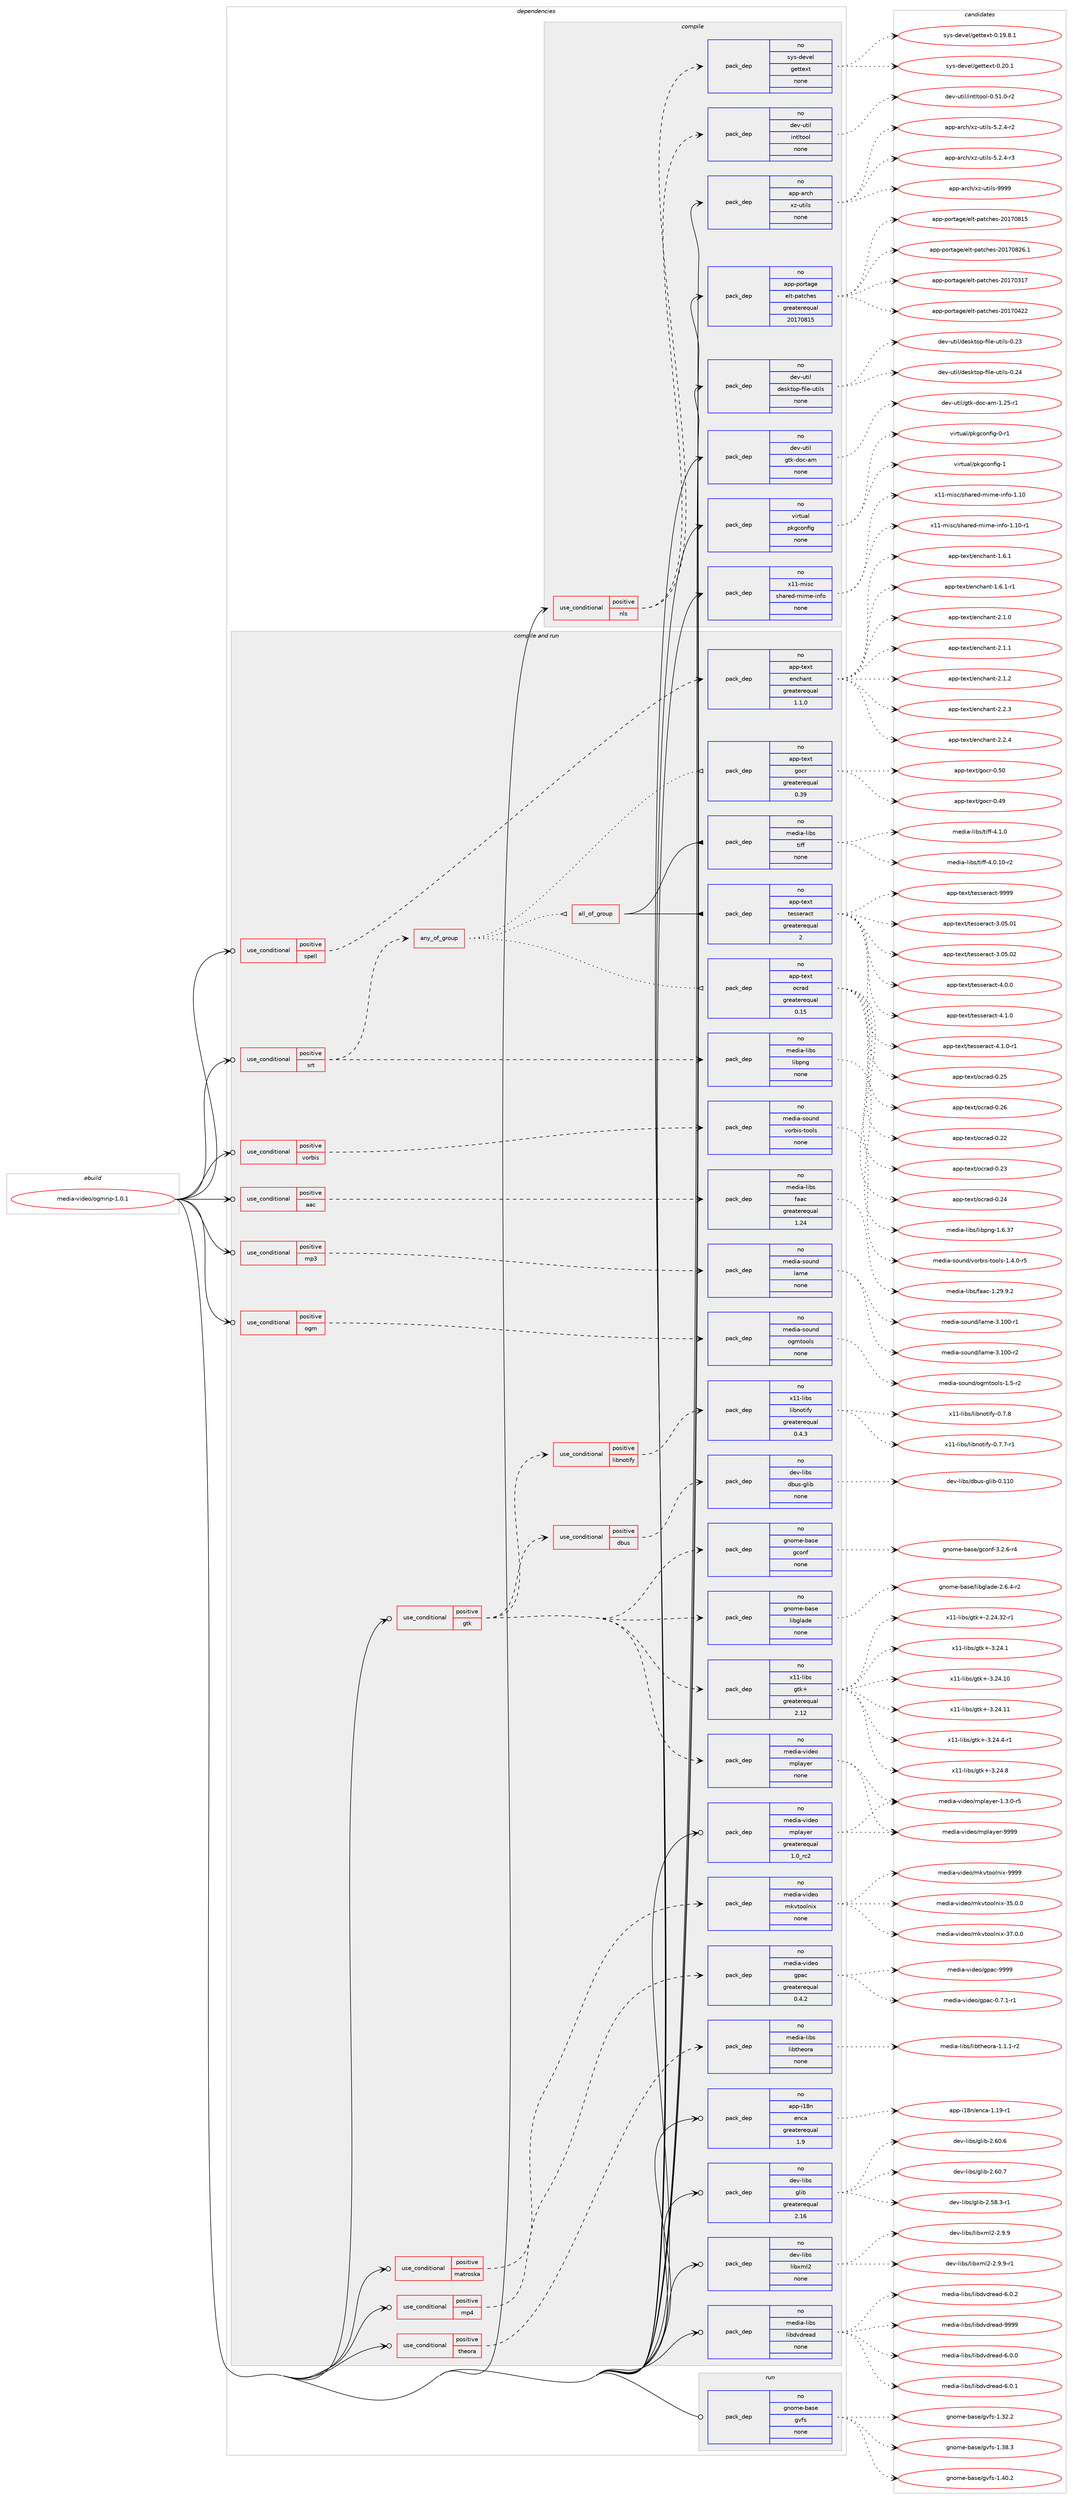 digraph prolog {

# *************
# Graph options
# *************

newrank=true;
concentrate=true;
compound=true;
graph [rankdir=LR,fontname=Helvetica,fontsize=10,ranksep=1.5];#, ranksep=2.5, nodesep=0.2];
edge  [arrowhead=vee];
node  [fontname=Helvetica,fontsize=10];

# **********
# The ebuild
# **********

subgraph cluster_leftcol {
color=gray;
rank=same;
label=<<i>ebuild</i>>;
id [label="media-video/ogmrip-1.0.1", color=red, width=4, href="../media-video/ogmrip-1.0.1.svg"];
}

# ****************
# The dependencies
# ****************

subgraph cluster_midcol {
color=gray;
label=<<i>dependencies</i>>;
subgraph cluster_compile {
fillcolor="#eeeeee";
style=filled;
label=<<i>compile</i>>;
subgraph cond196959 {
dependency809448 [label=<<TABLE BORDER="0" CELLBORDER="1" CELLSPACING="0" CELLPADDING="4"><TR><TD ROWSPAN="3" CELLPADDING="10">use_conditional</TD></TR><TR><TD>positive</TD></TR><TR><TD>nls</TD></TR></TABLE>>, shape=none, color=red];
subgraph pack598377 {
dependency809449 [label=<<TABLE BORDER="0" CELLBORDER="1" CELLSPACING="0" CELLPADDING="4" WIDTH="220"><TR><TD ROWSPAN="6" CELLPADDING="30">pack_dep</TD></TR><TR><TD WIDTH="110">no</TD></TR><TR><TD>sys-devel</TD></TR><TR><TD>gettext</TD></TR><TR><TD>none</TD></TR><TR><TD></TD></TR></TABLE>>, shape=none, color=blue];
}
dependency809448:e -> dependency809449:w [weight=20,style="dashed",arrowhead="vee"];
subgraph pack598378 {
dependency809450 [label=<<TABLE BORDER="0" CELLBORDER="1" CELLSPACING="0" CELLPADDING="4" WIDTH="220"><TR><TD ROWSPAN="6" CELLPADDING="30">pack_dep</TD></TR><TR><TD WIDTH="110">no</TD></TR><TR><TD>dev-util</TD></TR><TR><TD>intltool</TD></TR><TR><TD>none</TD></TR><TR><TD></TD></TR></TABLE>>, shape=none, color=blue];
}
dependency809448:e -> dependency809450:w [weight=20,style="dashed",arrowhead="vee"];
}
id:e -> dependency809448:w [weight=20,style="solid",arrowhead="vee"];
subgraph pack598379 {
dependency809451 [label=<<TABLE BORDER="0" CELLBORDER="1" CELLSPACING="0" CELLPADDING="4" WIDTH="220"><TR><TD ROWSPAN="6" CELLPADDING="30">pack_dep</TD></TR><TR><TD WIDTH="110">no</TD></TR><TR><TD>app-arch</TD></TR><TR><TD>xz-utils</TD></TR><TR><TD>none</TD></TR><TR><TD></TD></TR></TABLE>>, shape=none, color=blue];
}
id:e -> dependency809451:w [weight=20,style="solid",arrowhead="vee"];
subgraph pack598380 {
dependency809452 [label=<<TABLE BORDER="0" CELLBORDER="1" CELLSPACING="0" CELLPADDING="4" WIDTH="220"><TR><TD ROWSPAN="6" CELLPADDING="30">pack_dep</TD></TR><TR><TD WIDTH="110">no</TD></TR><TR><TD>app-portage</TD></TR><TR><TD>elt-patches</TD></TR><TR><TD>greaterequal</TD></TR><TR><TD>20170815</TD></TR></TABLE>>, shape=none, color=blue];
}
id:e -> dependency809452:w [weight=20,style="solid",arrowhead="vee"];
subgraph pack598381 {
dependency809453 [label=<<TABLE BORDER="0" CELLBORDER="1" CELLSPACING="0" CELLPADDING="4" WIDTH="220"><TR><TD ROWSPAN="6" CELLPADDING="30">pack_dep</TD></TR><TR><TD WIDTH="110">no</TD></TR><TR><TD>dev-util</TD></TR><TR><TD>desktop-file-utils</TD></TR><TR><TD>none</TD></TR><TR><TD></TD></TR></TABLE>>, shape=none, color=blue];
}
id:e -> dependency809453:w [weight=20,style="solid",arrowhead="vee"];
subgraph pack598382 {
dependency809454 [label=<<TABLE BORDER="0" CELLBORDER="1" CELLSPACING="0" CELLPADDING="4" WIDTH="220"><TR><TD ROWSPAN="6" CELLPADDING="30">pack_dep</TD></TR><TR><TD WIDTH="110">no</TD></TR><TR><TD>dev-util</TD></TR><TR><TD>gtk-doc-am</TD></TR><TR><TD>none</TD></TR><TR><TD></TD></TR></TABLE>>, shape=none, color=blue];
}
id:e -> dependency809454:w [weight=20,style="solid",arrowhead="vee"];
subgraph pack598383 {
dependency809455 [label=<<TABLE BORDER="0" CELLBORDER="1" CELLSPACING="0" CELLPADDING="4" WIDTH="220"><TR><TD ROWSPAN="6" CELLPADDING="30">pack_dep</TD></TR><TR><TD WIDTH="110">no</TD></TR><TR><TD>virtual</TD></TR><TR><TD>pkgconfig</TD></TR><TR><TD>none</TD></TR><TR><TD></TD></TR></TABLE>>, shape=none, color=blue];
}
id:e -> dependency809455:w [weight=20,style="solid",arrowhead="vee"];
subgraph pack598384 {
dependency809456 [label=<<TABLE BORDER="0" CELLBORDER="1" CELLSPACING="0" CELLPADDING="4" WIDTH="220"><TR><TD ROWSPAN="6" CELLPADDING="30">pack_dep</TD></TR><TR><TD WIDTH="110">no</TD></TR><TR><TD>x11-misc</TD></TR><TR><TD>shared-mime-info</TD></TR><TR><TD>none</TD></TR><TR><TD></TD></TR></TABLE>>, shape=none, color=blue];
}
id:e -> dependency809456:w [weight=20,style="solid",arrowhead="vee"];
}
subgraph cluster_compileandrun {
fillcolor="#eeeeee";
style=filled;
label=<<i>compile and run</i>>;
subgraph cond196960 {
dependency809457 [label=<<TABLE BORDER="0" CELLBORDER="1" CELLSPACING="0" CELLPADDING="4"><TR><TD ROWSPAN="3" CELLPADDING="10">use_conditional</TD></TR><TR><TD>positive</TD></TR><TR><TD>aac</TD></TR></TABLE>>, shape=none, color=red];
subgraph pack598385 {
dependency809458 [label=<<TABLE BORDER="0" CELLBORDER="1" CELLSPACING="0" CELLPADDING="4" WIDTH="220"><TR><TD ROWSPAN="6" CELLPADDING="30">pack_dep</TD></TR><TR><TD WIDTH="110">no</TD></TR><TR><TD>media-libs</TD></TR><TR><TD>faac</TD></TR><TR><TD>greaterequal</TD></TR><TR><TD>1.24</TD></TR></TABLE>>, shape=none, color=blue];
}
dependency809457:e -> dependency809458:w [weight=20,style="dashed",arrowhead="vee"];
}
id:e -> dependency809457:w [weight=20,style="solid",arrowhead="odotvee"];
subgraph cond196961 {
dependency809459 [label=<<TABLE BORDER="0" CELLBORDER="1" CELLSPACING="0" CELLPADDING="4"><TR><TD ROWSPAN="3" CELLPADDING="10">use_conditional</TD></TR><TR><TD>positive</TD></TR><TR><TD>gtk</TD></TR></TABLE>>, shape=none, color=red];
subgraph pack598386 {
dependency809460 [label=<<TABLE BORDER="0" CELLBORDER="1" CELLSPACING="0" CELLPADDING="4" WIDTH="220"><TR><TD ROWSPAN="6" CELLPADDING="30">pack_dep</TD></TR><TR><TD WIDTH="110">no</TD></TR><TR><TD>x11-libs</TD></TR><TR><TD>gtk+</TD></TR><TR><TD>greaterequal</TD></TR><TR><TD>2.12</TD></TR></TABLE>>, shape=none, color=blue];
}
dependency809459:e -> dependency809460:w [weight=20,style="dashed",arrowhead="vee"];
subgraph pack598387 {
dependency809461 [label=<<TABLE BORDER="0" CELLBORDER="1" CELLSPACING="0" CELLPADDING="4" WIDTH="220"><TR><TD ROWSPAN="6" CELLPADDING="30">pack_dep</TD></TR><TR><TD WIDTH="110">no</TD></TR><TR><TD>gnome-base</TD></TR><TR><TD>libglade</TD></TR><TR><TD>none</TD></TR><TR><TD></TD></TR></TABLE>>, shape=none, color=blue];
}
dependency809459:e -> dependency809461:w [weight=20,style="dashed",arrowhead="vee"];
subgraph pack598388 {
dependency809462 [label=<<TABLE BORDER="0" CELLBORDER="1" CELLSPACING="0" CELLPADDING="4" WIDTH="220"><TR><TD ROWSPAN="6" CELLPADDING="30">pack_dep</TD></TR><TR><TD WIDTH="110">no</TD></TR><TR><TD>gnome-base</TD></TR><TR><TD>gconf</TD></TR><TR><TD>none</TD></TR><TR><TD></TD></TR></TABLE>>, shape=none, color=blue];
}
dependency809459:e -> dependency809462:w [weight=20,style="dashed",arrowhead="vee"];
subgraph cond196962 {
dependency809463 [label=<<TABLE BORDER="0" CELLBORDER="1" CELLSPACING="0" CELLPADDING="4"><TR><TD ROWSPAN="3" CELLPADDING="10">use_conditional</TD></TR><TR><TD>positive</TD></TR><TR><TD>dbus</TD></TR></TABLE>>, shape=none, color=red];
subgraph pack598389 {
dependency809464 [label=<<TABLE BORDER="0" CELLBORDER="1" CELLSPACING="0" CELLPADDING="4" WIDTH="220"><TR><TD ROWSPAN="6" CELLPADDING="30">pack_dep</TD></TR><TR><TD WIDTH="110">no</TD></TR><TR><TD>dev-libs</TD></TR><TR><TD>dbus-glib</TD></TR><TR><TD>none</TD></TR><TR><TD></TD></TR></TABLE>>, shape=none, color=blue];
}
dependency809463:e -> dependency809464:w [weight=20,style="dashed",arrowhead="vee"];
}
dependency809459:e -> dependency809463:w [weight=20,style="dashed",arrowhead="vee"];
subgraph cond196963 {
dependency809465 [label=<<TABLE BORDER="0" CELLBORDER="1" CELLSPACING="0" CELLPADDING="4"><TR><TD ROWSPAN="3" CELLPADDING="10">use_conditional</TD></TR><TR><TD>positive</TD></TR><TR><TD>libnotify</TD></TR></TABLE>>, shape=none, color=red];
subgraph pack598390 {
dependency809466 [label=<<TABLE BORDER="0" CELLBORDER="1" CELLSPACING="0" CELLPADDING="4" WIDTH="220"><TR><TD ROWSPAN="6" CELLPADDING="30">pack_dep</TD></TR><TR><TD WIDTH="110">no</TD></TR><TR><TD>x11-libs</TD></TR><TR><TD>libnotify</TD></TR><TR><TD>greaterequal</TD></TR><TR><TD>0.4.3</TD></TR></TABLE>>, shape=none, color=blue];
}
dependency809465:e -> dependency809466:w [weight=20,style="dashed",arrowhead="vee"];
}
dependency809459:e -> dependency809465:w [weight=20,style="dashed",arrowhead="vee"];
subgraph pack598391 {
dependency809467 [label=<<TABLE BORDER="0" CELLBORDER="1" CELLSPACING="0" CELLPADDING="4" WIDTH="220"><TR><TD ROWSPAN="6" CELLPADDING="30">pack_dep</TD></TR><TR><TD WIDTH="110">no</TD></TR><TR><TD>media-video</TD></TR><TR><TD>mplayer</TD></TR><TR><TD>none</TD></TR><TR><TD></TD></TR></TABLE>>, shape=none, color=blue];
}
dependency809459:e -> dependency809467:w [weight=20,style="dashed",arrowhead="vee"];
}
id:e -> dependency809459:w [weight=20,style="solid",arrowhead="odotvee"];
subgraph cond196964 {
dependency809468 [label=<<TABLE BORDER="0" CELLBORDER="1" CELLSPACING="0" CELLPADDING="4"><TR><TD ROWSPAN="3" CELLPADDING="10">use_conditional</TD></TR><TR><TD>positive</TD></TR><TR><TD>matroska</TD></TR></TABLE>>, shape=none, color=red];
subgraph pack598392 {
dependency809469 [label=<<TABLE BORDER="0" CELLBORDER="1" CELLSPACING="0" CELLPADDING="4" WIDTH="220"><TR><TD ROWSPAN="6" CELLPADDING="30">pack_dep</TD></TR><TR><TD WIDTH="110">no</TD></TR><TR><TD>media-video</TD></TR><TR><TD>mkvtoolnix</TD></TR><TR><TD>none</TD></TR><TR><TD></TD></TR></TABLE>>, shape=none, color=blue];
}
dependency809468:e -> dependency809469:w [weight=20,style="dashed",arrowhead="vee"];
}
id:e -> dependency809468:w [weight=20,style="solid",arrowhead="odotvee"];
subgraph cond196965 {
dependency809470 [label=<<TABLE BORDER="0" CELLBORDER="1" CELLSPACING="0" CELLPADDING="4"><TR><TD ROWSPAN="3" CELLPADDING="10">use_conditional</TD></TR><TR><TD>positive</TD></TR><TR><TD>mp3</TD></TR></TABLE>>, shape=none, color=red];
subgraph pack598393 {
dependency809471 [label=<<TABLE BORDER="0" CELLBORDER="1" CELLSPACING="0" CELLPADDING="4" WIDTH="220"><TR><TD ROWSPAN="6" CELLPADDING="30">pack_dep</TD></TR><TR><TD WIDTH="110">no</TD></TR><TR><TD>media-sound</TD></TR><TR><TD>lame</TD></TR><TR><TD>none</TD></TR><TR><TD></TD></TR></TABLE>>, shape=none, color=blue];
}
dependency809470:e -> dependency809471:w [weight=20,style="dashed",arrowhead="vee"];
}
id:e -> dependency809470:w [weight=20,style="solid",arrowhead="odotvee"];
subgraph cond196966 {
dependency809472 [label=<<TABLE BORDER="0" CELLBORDER="1" CELLSPACING="0" CELLPADDING="4"><TR><TD ROWSPAN="3" CELLPADDING="10">use_conditional</TD></TR><TR><TD>positive</TD></TR><TR><TD>mp4</TD></TR></TABLE>>, shape=none, color=red];
subgraph pack598394 {
dependency809473 [label=<<TABLE BORDER="0" CELLBORDER="1" CELLSPACING="0" CELLPADDING="4" WIDTH="220"><TR><TD ROWSPAN="6" CELLPADDING="30">pack_dep</TD></TR><TR><TD WIDTH="110">no</TD></TR><TR><TD>media-video</TD></TR><TR><TD>gpac</TD></TR><TR><TD>greaterequal</TD></TR><TR><TD>0.4.2</TD></TR></TABLE>>, shape=none, color=blue];
}
dependency809472:e -> dependency809473:w [weight=20,style="dashed",arrowhead="vee"];
}
id:e -> dependency809472:w [weight=20,style="solid",arrowhead="odotvee"];
subgraph cond196967 {
dependency809474 [label=<<TABLE BORDER="0" CELLBORDER="1" CELLSPACING="0" CELLPADDING="4"><TR><TD ROWSPAN="3" CELLPADDING="10">use_conditional</TD></TR><TR><TD>positive</TD></TR><TR><TD>ogm</TD></TR></TABLE>>, shape=none, color=red];
subgraph pack598395 {
dependency809475 [label=<<TABLE BORDER="0" CELLBORDER="1" CELLSPACING="0" CELLPADDING="4" WIDTH="220"><TR><TD ROWSPAN="6" CELLPADDING="30">pack_dep</TD></TR><TR><TD WIDTH="110">no</TD></TR><TR><TD>media-sound</TD></TR><TR><TD>ogmtools</TD></TR><TR><TD>none</TD></TR><TR><TD></TD></TR></TABLE>>, shape=none, color=blue];
}
dependency809474:e -> dependency809475:w [weight=20,style="dashed",arrowhead="vee"];
}
id:e -> dependency809474:w [weight=20,style="solid",arrowhead="odotvee"];
subgraph cond196968 {
dependency809476 [label=<<TABLE BORDER="0" CELLBORDER="1" CELLSPACING="0" CELLPADDING="4"><TR><TD ROWSPAN="3" CELLPADDING="10">use_conditional</TD></TR><TR><TD>positive</TD></TR><TR><TD>spell</TD></TR></TABLE>>, shape=none, color=red];
subgraph pack598396 {
dependency809477 [label=<<TABLE BORDER="0" CELLBORDER="1" CELLSPACING="0" CELLPADDING="4" WIDTH="220"><TR><TD ROWSPAN="6" CELLPADDING="30">pack_dep</TD></TR><TR><TD WIDTH="110">no</TD></TR><TR><TD>app-text</TD></TR><TR><TD>enchant</TD></TR><TR><TD>greaterequal</TD></TR><TR><TD>1.1.0</TD></TR></TABLE>>, shape=none, color=blue];
}
dependency809476:e -> dependency809477:w [weight=20,style="dashed",arrowhead="vee"];
}
id:e -> dependency809476:w [weight=20,style="solid",arrowhead="odotvee"];
subgraph cond196969 {
dependency809478 [label=<<TABLE BORDER="0" CELLBORDER="1" CELLSPACING="0" CELLPADDING="4"><TR><TD ROWSPAN="3" CELLPADDING="10">use_conditional</TD></TR><TR><TD>positive</TD></TR><TR><TD>srt</TD></TR></TABLE>>, shape=none, color=red];
subgraph any13664 {
dependency809479 [label=<<TABLE BORDER="0" CELLBORDER="1" CELLSPACING="0" CELLPADDING="4"><TR><TD CELLPADDING="10">any_of_group</TD></TR></TABLE>>, shape=none, color=red];subgraph all451 {
dependency809480 [label=<<TABLE BORDER="0" CELLBORDER="1" CELLSPACING="0" CELLPADDING="4"><TR><TD CELLPADDING="10">all_of_group</TD></TR></TABLE>>, shape=none, color=red];subgraph pack598397 {
dependency809481 [label=<<TABLE BORDER="0" CELLBORDER="1" CELLSPACING="0" CELLPADDING="4" WIDTH="220"><TR><TD ROWSPAN="6" CELLPADDING="30">pack_dep</TD></TR><TR><TD WIDTH="110">no</TD></TR><TR><TD>app-text</TD></TR><TR><TD>tesseract</TD></TR><TR><TD>greaterequal</TD></TR><TR><TD>2</TD></TR></TABLE>>, shape=none, color=blue];
}
dependency809480:e -> dependency809481:w [weight=20,style="solid",arrowhead="inv"];
subgraph pack598398 {
dependency809482 [label=<<TABLE BORDER="0" CELLBORDER="1" CELLSPACING="0" CELLPADDING="4" WIDTH="220"><TR><TD ROWSPAN="6" CELLPADDING="30">pack_dep</TD></TR><TR><TD WIDTH="110">no</TD></TR><TR><TD>media-libs</TD></TR><TR><TD>tiff</TD></TR><TR><TD>none</TD></TR><TR><TD></TD></TR></TABLE>>, shape=none, color=blue];
}
dependency809480:e -> dependency809482:w [weight=20,style="solid",arrowhead="inv"];
}
dependency809479:e -> dependency809480:w [weight=20,style="dotted",arrowhead="oinv"];
subgraph pack598399 {
dependency809483 [label=<<TABLE BORDER="0" CELLBORDER="1" CELLSPACING="0" CELLPADDING="4" WIDTH="220"><TR><TD ROWSPAN="6" CELLPADDING="30">pack_dep</TD></TR><TR><TD WIDTH="110">no</TD></TR><TR><TD>app-text</TD></TR><TR><TD>gocr</TD></TR><TR><TD>greaterequal</TD></TR><TR><TD>0.39</TD></TR></TABLE>>, shape=none, color=blue];
}
dependency809479:e -> dependency809483:w [weight=20,style="dotted",arrowhead="oinv"];
subgraph pack598400 {
dependency809484 [label=<<TABLE BORDER="0" CELLBORDER="1" CELLSPACING="0" CELLPADDING="4" WIDTH="220"><TR><TD ROWSPAN="6" CELLPADDING="30">pack_dep</TD></TR><TR><TD WIDTH="110">no</TD></TR><TR><TD>app-text</TD></TR><TR><TD>ocrad</TD></TR><TR><TD>greaterequal</TD></TR><TR><TD>0.15</TD></TR></TABLE>>, shape=none, color=blue];
}
dependency809479:e -> dependency809484:w [weight=20,style="dotted",arrowhead="oinv"];
}
dependency809478:e -> dependency809479:w [weight=20,style="dashed",arrowhead="vee"];
subgraph pack598401 {
dependency809485 [label=<<TABLE BORDER="0" CELLBORDER="1" CELLSPACING="0" CELLPADDING="4" WIDTH="220"><TR><TD ROWSPAN="6" CELLPADDING="30">pack_dep</TD></TR><TR><TD WIDTH="110">no</TD></TR><TR><TD>media-libs</TD></TR><TR><TD>libpng</TD></TR><TR><TD>none</TD></TR><TR><TD></TD></TR></TABLE>>, shape=none, color=blue];
}
dependency809478:e -> dependency809485:w [weight=20,style="dashed",arrowhead="vee"];
}
id:e -> dependency809478:w [weight=20,style="solid",arrowhead="odotvee"];
subgraph cond196970 {
dependency809486 [label=<<TABLE BORDER="0" CELLBORDER="1" CELLSPACING="0" CELLPADDING="4"><TR><TD ROWSPAN="3" CELLPADDING="10">use_conditional</TD></TR><TR><TD>positive</TD></TR><TR><TD>theora</TD></TR></TABLE>>, shape=none, color=red];
subgraph pack598402 {
dependency809487 [label=<<TABLE BORDER="0" CELLBORDER="1" CELLSPACING="0" CELLPADDING="4" WIDTH="220"><TR><TD ROWSPAN="6" CELLPADDING="30">pack_dep</TD></TR><TR><TD WIDTH="110">no</TD></TR><TR><TD>media-libs</TD></TR><TR><TD>libtheora</TD></TR><TR><TD>none</TD></TR><TR><TD></TD></TR></TABLE>>, shape=none, color=blue];
}
dependency809486:e -> dependency809487:w [weight=20,style="dashed",arrowhead="vee"];
}
id:e -> dependency809486:w [weight=20,style="solid",arrowhead="odotvee"];
subgraph cond196971 {
dependency809488 [label=<<TABLE BORDER="0" CELLBORDER="1" CELLSPACING="0" CELLPADDING="4"><TR><TD ROWSPAN="3" CELLPADDING="10">use_conditional</TD></TR><TR><TD>positive</TD></TR><TR><TD>vorbis</TD></TR></TABLE>>, shape=none, color=red];
subgraph pack598403 {
dependency809489 [label=<<TABLE BORDER="0" CELLBORDER="1" CELLSPACING="0" CELLPADDING="4" WIDTH="220"><TR><TD ROWSPAN="6" CELLPADDING="30">pack_dep</TD></TR><TR><TD WIDTH="110">no</TD></TR><TR><TD>media-sound</TD></TR><TR><TD>vorbis-tools</TD></TR><TR><TD>none</TD></TR><TR><TD></TD></TR></TABLE>>, shape=none, color=blue];
}
dependency809488:e -> dependency809489:w [weight=20,style="dashed",arrowhead="vee"];
}
id:e -> dependency809488:w [weight=20,style="solid",arrowhead="odotvee"];
subgraph pack598404 {
dependency809490 [label=<<TABLE BORDER="0" CELLBORDER="1" CELLSPACING="0" CELLPADDING="4" WIDTH="220"><TR><TD ROWSPAN="6" CELLPADDING="30">pack_dep</TD></TR><TR><TD WIDTH="110">no</TD></TR><TR><TD>app-i18n</TD></TR><TR><TD>enca</TD></TR><TR><TD>greaterequal</TD></TR><TR><TD>1.9</TD></TR></TABLE>>, shape=none, color=blue];
}
id:e -> dependency809490:w [weight=20,style="solid",arrowhead="odotvee"];
subgraph pack598405 {
dependency809491 [label=<<TABLE BORDER="0" CELLBORDER="1" CELLSPACING="0" CELLPADDING="4" WIDTH="220"><TR><TD ROWSPAN="6" CELLPADDING="30">pack_dep</TD></TR><TR><TD WIDTH="110">no</TD></TR><TR><TD>dev-libs</TD></TR><TR><TD>glib</TD></TR><TR><TD>greaterequal</TD></TR><TR><TD>2.16</TD></TR></TABLE>>, shape=none, color=blue];
}
id:e -> dependency809491:w [weight=20,style="solid",arrowhead="odotvee"];
subgraph pack598406 {
dependency809492 [label=<<TABLE BORDER="0" CELLBORDER="1" CELLSPACING="0" CELLPADDING="4" WIDTH="220"><TR><TD ROWSPAN="6" CELLPADDING="30">pack_dep</TD></TR><TR><TD WIDTH="110">no</TD></TR><TR><TD>dev-libs</TD></TR><TR><TD>libxml2</TD></TR><TR><TD>none</TD></TR><TR><TD></TD></TR></TABLE>>, shape=none, color=blue];
}
id:e -> dependency809492:w [weight=20,style="solid",arrowhead="odotvee"];
subgraph pack598407 {
dependency809493 [label=<<TABLE BORDER="0" CELLBORDER="1" CELLSPACING="0" CELLPADDING="4" WIDTH="220"><TR><TD ROWSPAN="6" CELLPADDING="30">pack_dep</TD></TR><TR><TD WIDTH="110">no</TD></TR><TR><TD>media-libs</TD></TR><TR><TD>libdvdread</TD></TR><TR><TD>none</TD></TR><TR><TD></TD></TR></TABLE>>, shape=none, color=blue];
}
id:e -> dependency809493:w [weight=20,style="solid",arrowhead="odotvee"];
subgraph pack598408 {
dependency809494 [label=<<TABLE BORDER="0" CELLBORDER="1" CELLSPACING="0" CELLPADDING="4" WIDTH="220"><TR><TD ROWSPAN="6" CELLPADDING="30">pack_dep</TD></TR><TR><TD WIDTH="110">no</TD></TR><TR><TD>media-video</TD></TR><TR><TD>mplayer</TD></TR><TR><TD>greaterequal</TD></TR><TR><TD>1.0_rc2</TD></TR></TABLE>>, shape=none, color=blue];
}
id:e -> dependency809494:w [weight=20,style="solid",arrowhead="odotvee"];
}
subgraph cluster_run {
fillcolor="#eeeeee";
style=filled;
label=<<i>run</i>>;
subgraph pack598409 {
dependency809495 [label=<<TABLE BORDER="0" CELLBORDER="1" CELLSPACING="0" CELLPADDING="4" WIDTH="220"><TR><TD ROWSPAN="6" CELLPADDING="30">pack_dep</TD></TR><TR><TD WIDTH="110">no</TD></TR><TR><TD>gnome-base</TD></TR><TR><TD>gvfs</TD></TR><TR><TD>none</TD></TR><TR><TD></TD></TR></TABLE>>, shape=none, color=blue];
}
id:e -> dependency809495:w [weight=20,style="solid",arrowhead="odot"];
}
}

# **************
# The candidates
# **************

subgraph cluster_choices {
rank=same;
color=gray;
label=<<i>candidates</i>>;

subgraph choice598377 {
color=black;
nodesep=1;
choice1151211154510010111810110847103101116116101120116454846495746564649 [label="sys-devel/gettext-0.19.8.1", color=red, width=4,href="../sys-devel/gettext-0.19.8.1.svg"];
choice115121115451001011181011084710310111611610112011645484650484649 [label="sys-devel/gettext-0.20.1", color=red, width=4,href="../sys-devel/gettext-0.20.1.svg"];
dependency809449:e -> choice1151211154510010111810110847103101116116101120116454846495746564649:w [style=dotted,weight="100"];
dependency809449:e -> choice115121115451001011181011084710310111611610112011645484650484649:w [style=dotted,weight="100"];
}
subgraph choice598378 {
color=black;
nodesep=1;
choice1001011184511711610510847105110116108116111111108454846534946484511450 [label="dev-util/intltool-0.51.0-r2", color=red, width=4,href="../dev-util/intltool-0.51.0-r2.svg"];
dependency809450:e -> choice1001011184511711610510847105110116108116111111108454846534946484511450:w [style=dotted,weight="100"];
}
subgraph choice598379 {
color=black;
nodesep=1;
choice9711211245971149910447120122451171161051081154553465046524511450 [label="app-arch/xz-utils-5.2.4-r2", color=red, width=4,href="../app-arch/xz-utils-5.2.4-r2.svg"];
choice9711211245971149910447120122451171161051081154553465046524511451 [label="app-arch/xz-utils-5.2.4-r3", color=red, width=4,href="../app-arch/xz-utils-5.2.4-r3.svg"];
choice9711211245971149910447120122451171161051081154557575757 [label="app-arch/xz-utils-9999", color=red, width=4,href="../app-arch/xz-utils-9999.svg"];
dependency809451:e -> choice9711211245971149910447120122451171161051081154553465046524511450:w [style=dotted,weight="100"];
dependency809451:e -> choice9711211245971149910447120122451171161051081154553465046524511451:w [style=dotted,weight="100"];
dependency809451:e -> choice9711211245971149910447120122451171161051081154557575757:w [style=dotted,weight="100"];
}
subgraph choice598380 {
color=black;
nodesep=1;
choice97112112451121111141169710310147101108116451129711699104101115455048495548514955 [label="app-portage/elt-patches-20170317", color=red, width=4,href="../app-portage/elt-patches-20170317.svg"];
choice97112112451121111141169710310147101108116451129711699104101115455048495548525050 [label="app-portage/elt-patches-20170422", color=red, width=4,href="../app-portage/elt-patches-20170422.svg"];
choice97112112451121111141169710310147101108116451129711699104101115455048495548564953 [label="app-portage/elt-patches-20170815", color=red, width=4,href="../app-portage/elt-patches-20170815.svg"];
choice971121124511211111411697103101471011081164511297116991041011154550484955485650544649 [label="app-portage/elt-patches-20170826.1", color=red, width=4,href="../app-portage/elt-patches-20170826.1.svg"];
dependency809452:e -> choice97112112451121111141169710310147101108116451129711699104101115455048495548514955:w [style=dotted,weight="100"];
dependency809452:e -> choice97112112451121111141169710310147101108116451129711699104101115455048495548525050:w [style=dotted,weight="100"];
dependency809452:e -> choice97112112451121111141169710310147101108116451129711699104101115455048495548564953:w [style=dotted,weight="100"];
dependency809452:e -> choice971121124511211111411697103101471011081164511297116991041011154550484955485650544649:w [style=dotted,weight="100"];
}
subgraph choice598381 {
color=black;
nodesep=1;
choice100101118451171161051084710010111510711611111245102105108101451171161051081154548465051 [label="dev-util/desktop-file-utils-0.23", color=red, width=4,href="../dev-util/desktop-file-utils-0.23.svg"];
choice100101118451171161051084710010111510711611111245102105108101451171161051081154548465052 [label="dev-util/desktop-file-utils-0.24", color=red, width=4,href="../dev-util/desktop-file-utils-0.24.svg"];
dependency809453:e -> choice100101118451171161051084710010111510711611111245102105108101451171161051081154548465051:w [style=dotted,weight="100"];
dependency809453:e -> choice100101118451171161051084710010111510711611111245102105108101451171161051081154548465052:w [style=dotted,weight="100"];
}
subgraph choice598382 {
color=black;
nodesep=1;
choice10010111845117116105108471031161074510011199459710945494650534511449 [label="dev-util/gtk-doc-am-1.25-r1", color=red, width=4,href="../dev-util/gtk-doc-am-1.25-r1.svg"];
dependency809454:e -> choice10010111845117116105108471031161074510011199459710945494650534511449:w [style=dotted,weight="100"];
}
subgraph choice598383 {
color=black;
nodesep=1;
choice11810511411611797108471121071039911111010210510345484511449 [label="virtual/pkgconfig-0-r1", color=red, width=4,href="../virtual/pkgconfig-0-r1.svg"];
choice1181051141161179710847112107103991111101021051034549 [label="virtual/pkgconfig-1", color=red, width=4,href="../virtual/pkgconfig-1.svg"];
dependency809455:e -> choice11810511411611797108471121071039911111010210510345484511449:w [style=dotted,weight="100"];
dependency809455:e -> choice1181051141161179710847112107103991111101021051034549:w [style=dotted,weight="100"];
}
subgraph choice598384 {
color=black;
nodesep=1;
choice12049494510910511599471151049711410110045109105109101451051101021114549464948 [label="x11-misc/shared-mime-info-1.10", color=red, width=4,href="../x11-misc/shared-mime-info-1.10.svg"];
choice120494945109105115994711510497114101100451091051091014510511010211145494649484511449 [label="x11-misc/shared-mime-info-1.10-r1", color=red, width=4,href="../x11-misc/shared-mime-info-1.10-r1.svg"];
dependency809456:e -> choice12049494510910511599471151049711410110045109105109101451051101021114549464948:w [style=dotted,weight="100"];
dependency809456:e -> choice120494945109105115994711510497114101100451091051091014510511010211145494649484511449:w [style=dotted,weight="100"];
}
subgraph choice598385 {
color=black;
nodesep=1;
choice10910110010597451081059811547102979799454946505746574650 [label="media-libs/faac-1.29.9.2", color=red, width=4,href="../media-libs/faac-1.29.9.2.svg"];
dependency809458:e -> choice10910110010597451081059811547102979799454946505746574650:w [style=dotted,weight="100"];
}
subgraph choice598386 {
color=black;
nodesep=1;
choice12049494510810598115471031161074345504650524651504511449 [label="x11-libs/gtk+-2.24.32-r1", color=red, width=4,href="../x11-libs/gtk+-2.24.32-r1.svg"];
choice12049494510810598115471031161074345514650524649 [label="x11-libs/gtk+-3.24.1", color=red, width=4,href="../x11-libs/gtk+-3.24.1.svg"];
choice1204949451081059811547103116107434551465052464948 [label="x11-libs/gtk+-3.24.10", color=red, width=4,href="../x11-libs/gtk+-3.24.10.svg"];
choice1204949451081059811547103116107434551465052464949 [label="x11-libs/gtk+-3.24.11", color=red, width=4,href="../x11-libs/gtk+-3.24.11.svg"];
choice120494945108105981154710311610743455146505246524511449 [label="x11-libs/gtk+-3.24.4-r1", color=red, width=4,href="../x11-libs/gtk+-3.24.4-r1.svg"];
choice12049494510810598115471031161074345514650524656 [label="x11-libs/gtk+-3.24.8", color=red, width=4,href="../x11-libs/gtk+-3.24.8.svg"];
dependency809460:e -> choice12049494510810598115471031161074345504650524651504511449:w [style=dotted,weight="100"];
dependency809460:e -> choice12049494510810598115471031161074345514650524649:w [style=dotted,weight="100"];
dependency809460:e -> choice1204949451081059811547103116107434551465052464948:w [style=dotted,weight="100"];
dependency809460:e -> choice1204949451081059811547103116107434551465052464949:w [style=dotted,weight="100"];
dependency809460:e -> choice120494945108105981154710311610743455146505246524511449:w [style=dotted,weight="100"];
dependency809460:e -> choice12049494510810598115471031161074345514650524656:w [style=dotted,weight="100"];
}
subgraph choice598387 {
color=black;
nodesep=1;
choice1031101111091014598971151014710810598103108971001014550465446524511450 [label="gnome-base/libglade-2.6.4-r2", color=red, width=4,href="../gnome-base/libglade-2.6.4-r2.svg"];
dependency809461:e -> choice1031101111091014598971151014710810598103108971001014550465446524511450:w [style=dotted,weight="100"];
}
subgraph choice598388 {
color=black;
nodesep=1;
choice10311011110910145989711510147103991111101024551465046544511452 [label="gnome-base/gconf-3.2.6-r4", color=red, width=4,href="../gnome-base/gconf-3.2.6-r4.svg"];
dependency809462:e -> choice10311011110910145989711510147103991111101024551465046544511452:w [style=dotted,weight="100"];
}
subgraph choice598389 {
color=black;
nodesep=1;
choice100101118451081059811547100981171154510310810598454846494948 [label="dev-libs/dbus-glib-0.110", color=red, width=4,href="../dev-libs/dbus-glib-0.110.svg"];
dependency809464:e -> choice100101118451081059811547100981171154510310810598454846494948:w [style=dotted,weight="100"];
}
subgraph choice598390 {
color=black;
nodesep=1;
choice1204949451081059811547108105981101111161051021214548465546554511449 [label="x11-libs/libnotify-0.7.7-r1", color=red, width=4,href="../x11-libs/libnotify-0.7.7-r1.svg"];
choice120494945108105981154710810598110111116105102121454846554656 [label="x11-libs/libnotify-0.7.8", color=red, width=4,href="../x11-libs/libnotify-0.7.8.svg"];
dependency809466:e -> choice1204949451081059811547108105981101111161051021214548465546554511449:w [style=dotted,weight="100"];
dependency809466:e -> choice120494945108105981154710810598110111116105102121454846554656:w [style=dotted,weight="100"];
}
subgraph choice598391 {
color=black;
nodesep=1;
choice109101100105974511810510010111147109112108971211011144549465146484511453 [label="media-video/mplayer-1.3.0-r5", color=red, width=4,href="../media-video/mplayer-1.3.0-r5.svg"];
choice109101100105974511810510010111147109112108971211011144557575757 [label="media-video/mplayer-9999", color=red, width=4,href="../media-video/mplayer-9999.svg"];
dependency809467:e -> choice109101100105974511810510010111147109112108971211011144549465146484511453:w [style=dotted,weight="100"];
dependency809467:e -> choice109101100105974511810510010111147109112108971211011144557575757:w [style=dotted,weight="100"];
}
subgraph choice598392 {
color=black;
nodesep=1;
choice10910110010597451181051001011114710910711811611111110811010512045515346484648 [label="media-video/mkvtoolnix-35.0.0", color=red, width=4,href="../media-video/mkvtoolnix-35.0.0.svg"];
choice10910110010597451181051001011114710910711811611111110811010512045515546484648 [label="media-video/mkvtoolnix-37.0.0", color=red, width=4,href="../media-video/mkvtoolnix-37.0.0.svg"];
choice1091011001059745118105100101111471091071181161111111081101051204557575757 [label="media-video/mkvtoolnix-9999", color=red, width=4,href="../media-video/mkvtoolnix-9999.svg"];
dependency809469:e -> choice10910110010597451181051001011114710910711811611111110811010512045515346484648:w [style=dotted,weight="100"];
dependency809469:e -> choice10910110010597451181051001011114710910711811611111110811010512045515546484648:w [style=dotted,weight="100"];
dependency809469:e -> choice1091011001059745118105100101111471091071181161111111081101051204557575757:w [style=dotted,weight="100"];
}
subgraph choice598393 {
color=black;
nodesep=1;
choice109101100105974511511111711010047108971091014551464948484511449 [label="media-sound/lame-3.100-r1", color=red, width=4,href="../media-sound/lame-3.100-r1.svg"];
choice109101100105974511511111711010047108971091014551464948484511450 [label="media-sound/lame-3.100-r2", color=red, width=4,href="../media-sound/lame-3.100-r2.svg"];
dependency809471:e -> choice109101100105974511511111711010047108971091014551464948484511449:w [style=dotted,weight="100"];
dependency809471:e -> choice109101100105974511511111711010047108971091014551464948484511450:w [style=dotted,weight="100"];
}
subgraph choice598394 {
color=black;
nodesep=1;
choice10910110010597451181051001011114710311297994548465546494511449 [label="media-video/gpac-0.7.1-r1", color=red, width=4,href="../media-video/gpac-0.7.1-r1.svg"];
choice10910110010597451181051001011114710311297994557575757 [label="media-video/gpac-9999", color=red, width=4,href="../media-video/gpac-9999.svg"];
dependency809473:e -> choice10910110010597451181051001011114710311297994548465546494511449:w [style=dotted,weight="100"];
dependency809473:e -> choice10910110010597451181051001011114710311297994557575757:w [style=dotted,weight="100"];
}
subgraph choice598395 {
color=black;
nodesep=1;
choice109101100105974511511111711010047111103109116111111108115454946534511450 [label="media-sound/ogmtools-1.5-r2", color=red, width=4,href="../media-sound/ogmtools-1.5-r2.svg"];
dependency809475:e -> choice109101100105974511511111711010047111103109116111111108115454946534511450:w [style=dotted,weight="100"];
}
subgraph choice598396 {
color=black;
nodesep=1;
choice9711211245116101120116471011109910497110116454946544649 [label="app-text/enchant-1.6.1", color=red, width=4,href="../app-text/enchant-1.6.1.svg"];
choice97112112451161011201164710111099104971101164549465446494511449 [label="app-text/enchant-1.6.1-r1", color=red, width=4,href="../app-text/enchant-1.6.1-r1.svg"];
choice9711211245116101120116471011109910497110116455046494648 [label="app-text/enchant-2.1.0", color=red, width=4,href="../app-text/enchant-2.1.0.svg"];
choice9711211245116101120116471011109910497110116455046494649 [label="app-text/enchant-2.1.1", color=red, width=4,href="../app-text/enchant-2.1.1.svg"];
choice9711211245116101120116471011109910497110116455046494650 [label="app-text/enchant-2.1.2", color=red, width=4,href="../app-text/enchant-2.1.2.svg"];
choice9711211245116101120116471011109910497110116455046504651 [label="app-text/enchant-2.2.3", color=red, width=4,href="../app-text/enchant-2.2.3.svg"];
choice9711211245116101120116471011109910497110116455046504652 [label="app-text/enchant-2.2.4", color=red, width=4,href="../app-text/enchant-2.2.4.svg"];
dependency809477:e -> choice9711211245116101120116471011109910497110116454946544649:w [style=dotted,weight="100"];
dependency809477:e -> choice97112112451161011201164710111099104971101164549465446494511449:w [style=dotted,weight="100"];
dependency809477:e -> choice9711211245116101120116471011109910497110116455046494648:w [style=dotted,weight="100"];
dependency809477:e -> choice9711211245116101120116471011109910497110116455046494649:w [style=dotted,weight="100"];
dependency809477:e -> choice9711211245116101120116471011109910497110116455046494650:w [style=dotted,weight="100"];
dependency809477:e -> choice9711211245116101120116471011109910497110116455046504651:w [style=dotted,weight="100"];
dependency809477:e -> choice9711211245116101120116471011109910497110116455046504652:w [style=dotted,weight="100"];
}
subgraph choice598397 {
color=black;
nodesep=1;
choice97112112451161011201164711610111511510111497991164551464853464849 [label="app-text/tesseract-3.05.01", color=red, width=4,href="../app-text/tesseract-3.05.01.svg"];
choice97112112451161011201164711610111511510111497991164551464853464850 [label="app-text/tesseract-3.05.02", color=red, width=4,href="../app-text/tesseract-3.05.02.svg"];
choice9711211245116101120116471161011151151011149799116455246484648 [label="app-text/tesseract-4.0.0", color=red, width=4,href="../app-text/tesseract-4.0.0.svg"];
choice9711211245116101120116471161011151151011149799116455246494648 [label="app-text/tesseract-4.1.0", color=red, width=4,href="../app-text/tesseract-4.1.0.svg"];
choice97112112451161011201164711610111511510111497991164552464946484511449 [label="app-text/tesseract-4.1.0-r1", color=red, width=4,href="../app-text/tesseract-4.1.0-r1.svg"];
choice97112112451161011201164711610111511510111497991164557575757 [label="app-text/tesseract-9999", color=red, width=4,href="../app-text/tesseract-9999.svg"];
dependency809481:e -> choice97112112451161011201164711610111511510111497991164551464853464849:w [style=dotted,weight="100"];
dependency809481:e -> choice97112112451161011201164711610111511510111497991164551464853464850:w [style=dotted,weight="100"];
dependency809481:e -> choice9711211245116101120116471161011151151011149799116455246484648:w [style=dotted,weight="100"];
dependency809481:e -> choice9711211245116101120116471161011151151011149799116455246494648:w [style=dotted,weight="100"];
dependency809481:e -> choice97112112451161011201164711610111511510111497991164552464946484511449:w [style=dotted,weight="100"];
dependency809481:e -> choice97112112451161011201164711610111511510111497991164557575757:w [style=dotted,weight="100"];
}
subgraph choice598398 {
color=black;
nodesep=1;
choice10910110010597451081059811547116105102102455246484649484511450 [label="media-libs/tiff-4.0.10-r2", color=red, width=4,href="../media-libs/tiff-4.0.10-r2.svg"];
choice10910110010597451081059811547116105102102455246494648 [label="media-libs/tiff-4.1.0", color=red, width=4,href="../media-libs/tiff-4.1.0.svg"];
dependency809482:e -> choice10910110010597451081059811547116105102102455246484649484511450:w [style=dotted,weight="100"];
dependency809482:e -> choice10910110010597451081059811547116105102102455246494648:w [style=dotted,weight="100"];
}
subgraph choice598399 {
color=black;
nodesep=1;
choice971121124511610112011647103111991144548465257 [label="app-text/gocr-0.49", color=red, width=4,href="../app-text/gocr-0.49.svg"];
choice971121124511610112011647103111991144548465348 [label="app-text/gocr-0.50", color=red, width=4,href="../app-text/gocr-0.50.svg"];
dependency809483:e -> choice971121124511610112011647103111991144548465257:w [style=dotted,weight="100"];
dependency809483:e -> choice971121124511610112011647103111991144548465348:w [style=dotted,weight="100"];
}
subgraph choice598400 {
color=black;
nodesep=1;
choice97112112451161011201164711199114971004548465050 [label="app-text/ocrad-0.22", color=red, width=4,href="../app-text/ocrad-0.22.svg"];
choice97112112451161011201164711199114971004548465051 [label="app-text/ocrad-0.23", color=red, width=4,href="../app-text/ocrad-0.23.svg"];
choice97112112451161011201164711199114971004548465052 [label="app-text/ocrad-0.24", color=red, width=4,href="../app-text/ocrad-0.24.svg"];
choice97112112451161011201164711199114971004548465053 [label="app-text/ocrad-0.25", color=red, width=4,href="../app-text/ocrad-0.25.svg"];
choice97112112451161011201164711199114971004548465054 [label="app-text/ocrad-0.26", color=red, width=4,href="../app-text/ocrad-0.26.svg"];
dependency809484:e -> choice97112112451161011201164711199114971004548465050:w [style=dotted,weight="100"];
dependency809484:e -> choice97112112451161011201164711199114971004548465051:w [style=dotted,weight="100"];
dependency809484:e -> choice97112112451161011201164711199114971004548465052:w [style=dotted,weight="100"];
dependency809484:e -> choice97112112451161011201164711199114971004548465053:w [style=dotted,weight="100"];
dependency809484:e -> choice97112112451161011201164711199114971004548465054:w [style=dotted,weight="100"];
}
subgraph choice598401 {
color=black;
nodesep=1;
choice109101100105974510810598115471081059811211010345494654465155 [label="media-libs/libpng-1.6.37", color=red, width=4,href="../media-libs/libpng-1.6.37.svg"];
dependency809485:e -> choice109101100105974510810598115471081059811211010345494654465155:w [style=dotted,weight="100"];
}
subgraph choice598402 {
color=black;
nodesep=1;
choice1091011001059745108105981154710810598116104101111114974549464946494511450 [label="media-libs/libtheora-1.1.1-r2", color=red, width=4,href="../media-libs/libtheora-1.1.1-r2.svg"];
dependency809487:e -> choice1091011001059745108105981154710810598116104101111114974549464946494511450:w [style=dotted,weight="100"];
}
subgraph choice598403 {
color=black;
nodesep=1;
choice10910110010597451151111171101004711811111498105115451161111111081154549465246484511453 [label="media-sound/vorbis-tools-1.4.0-r5", color=red, width=4,href="../media-sound/vorbis-tools-1.4.0-r5.svg"];
dependency809489:e -> choice10910110010597451151111171101004711811111498105115451161111111081154549465246484511453:w [style=dotted,weight="100"];
}
subgraph choice598404 {
color=black;
nodesep=1;
choice9711211245105495611047101110999745494649574511449 [label="app-i18n/enca-1.19-r1", color=red, width=4,href="../app-i18n/enca-1.19-r1.svg"];
dependency809490:e -> choice9711211245105495611047101110999745494649574511449:w [style=dotted,weight="100"];
}
subgraph choice598405 {
color=black;
nodesep=1;
choice10010111845108105981154710310810598455046535646514511449 [label="dev-libs/glib-2.58.3-r1", color=red, width=4,href="../dev-libs/glib-2.58.3-r1.svg"];
choice1001011184510810598115471031081059845504654484654 [label="dev-libs/glib-2.60.6", color=red, width=4,href="../dev-libs/glib-2.60.6.svg"];
choice1001011184510810598115471031081059845504654484655 [label="dev-libs/glib-2.60.7", color=red, width=4,href="../dev-libs/glib-2.60.7.svg"];
dependency809491:e -> choice10010111845108105981154710310810598455046535646514511449:w [style=dotted,weight="100"];
dependency809491:e -> choice1001011184510810598115471031081059845504654484654:w [style=dotted,weight="100"];
dependency809491:e -> choice1001011184510810598115471031081059845504654484655:w [style=dotted,weight="100"];
}
subgraph choice598406 {
color=black;
nodesep=1;
choice1001011184510810598115471081059812010910850455046574657 [label="dev-libs/libxml2-2.9.9", color=red, width=4,href="../dev-libs/libxml2-2.9.9.svg"];
choice10010111845108105981154710810598120109108504550465746574511449 [label="dev-libs/libxml2-2.9.9-r1", color=red, width=4,href="../dev-libs/libxml2-2.9.9-r1.svg"];
dependency809492:e -> choice1001011184510810598115471081059812010910850455046574657:w [style=dotted,weight="100"];
dependency809492:e -> choice10010111845108105981154710810598120109108504550465746574511449:w [style=dotted,weight="100"];
}
subgraph choice598407 {
color=black;
nodesep=1;
choice109101100105974510810598115471081059810011810011410197100455446484648 [label="media-libs/libdvdread-6.0.0", color=red, width=4,href="../media-libs/libdvdread-6.0.0.svg"];
choice109101100105974510810598115471081059810011810011410197100455446484649 [label="media-libs/libdvdread-6.0.1", color=red, width=4,href="../media-libs/libdvdread-6.0.1.svg"];
choice109101100105974510810598115471081059810011810011410197100455446484650 [label="media-libs/libdvdread-6.0.2", color=red, width=4,href="../media-libs/libdvdread-6.0.2.svg"];
choice1091011001059745108105981154710810598100118100114101971004557575757 [label="media-libs/libdvdread-9999", color=red, width=4,href="../media-libs/libdvdread-9999.svg"];
dependency809493:e -> choice109101100105974510810598115471081059810011810011410197100455446484648:w [style=dotted,weight="100"];
dependency809493:e -> choice109101100105974510810598115471081059810011810011410197100455446484649:w [style=dotted,weight="100"];
dependency809493:e -> choice109101100105974510810598115471081059810011810011410197100455446484650:w [style=dotted,weight="100"];
dependency809493:e -> choice1091011001059745108105981154710810598100118100114101971004557575757:w [style=dotted,weight="100"];
}
subgraph choice598408 {
color=black;
nodesep=1;
choice109101100105974511810510010111147109112108971211011144549465146484511453 [label="media-video/mplayer-1.3.0-r5", color=red, width=4,href="../media-video/mplayer-1.3.0-r5.svg"];
choice109101100105974511810510010111147109112108971211011144557575757 [label="media-video/mplayer-9999", color=red, width=4,href="../media-video/mplayer-9999.svg"];
dependency809494:e -> choice109101100105974511810510010111147109112108971211011144549465146484511453:w [style=dotted,weight="100"];
dependency809494:e -> choice109101100105974511810510010111147109112108971211011144557575757:w [style=dotted,weight="100"];
}
subgraph choice598409 {
color=black;
nodesep=1;
choice1031101111091014598971151014710311810211545494651504650 [label="gnome-base/gvfs-1.32.2", color=red, width=4,href="../gnome-base/gvfs-1.32.2.svg"];
choice1031101111091014598971151014710311810211545494651564651 [label="gnome-base/gvfs-1.38.3", color=red, width=4,href="../gnome-base/gvfs-1.38.3.svg"];
choice1031101111091014598971151014710311810211545494652484650 [label="gnome-base/gvfs-1.40.2", color=red, width=4,href="../gnome-base/gvfs-1.40.2.svg"];
dependency809495:e -> choice1031101111091014598971151014710311810211545494651504650:w [style=dotted,weight="100"];
dependency809495:e -> choice1031101111091014598971151014710311810211545494651564651:w [style=dotted,weight="100"];
dependency809495:e -> choice1031101111091014598971151014710311810211545494652484650:w [style=dotted,weight="100"];
}
}

}

